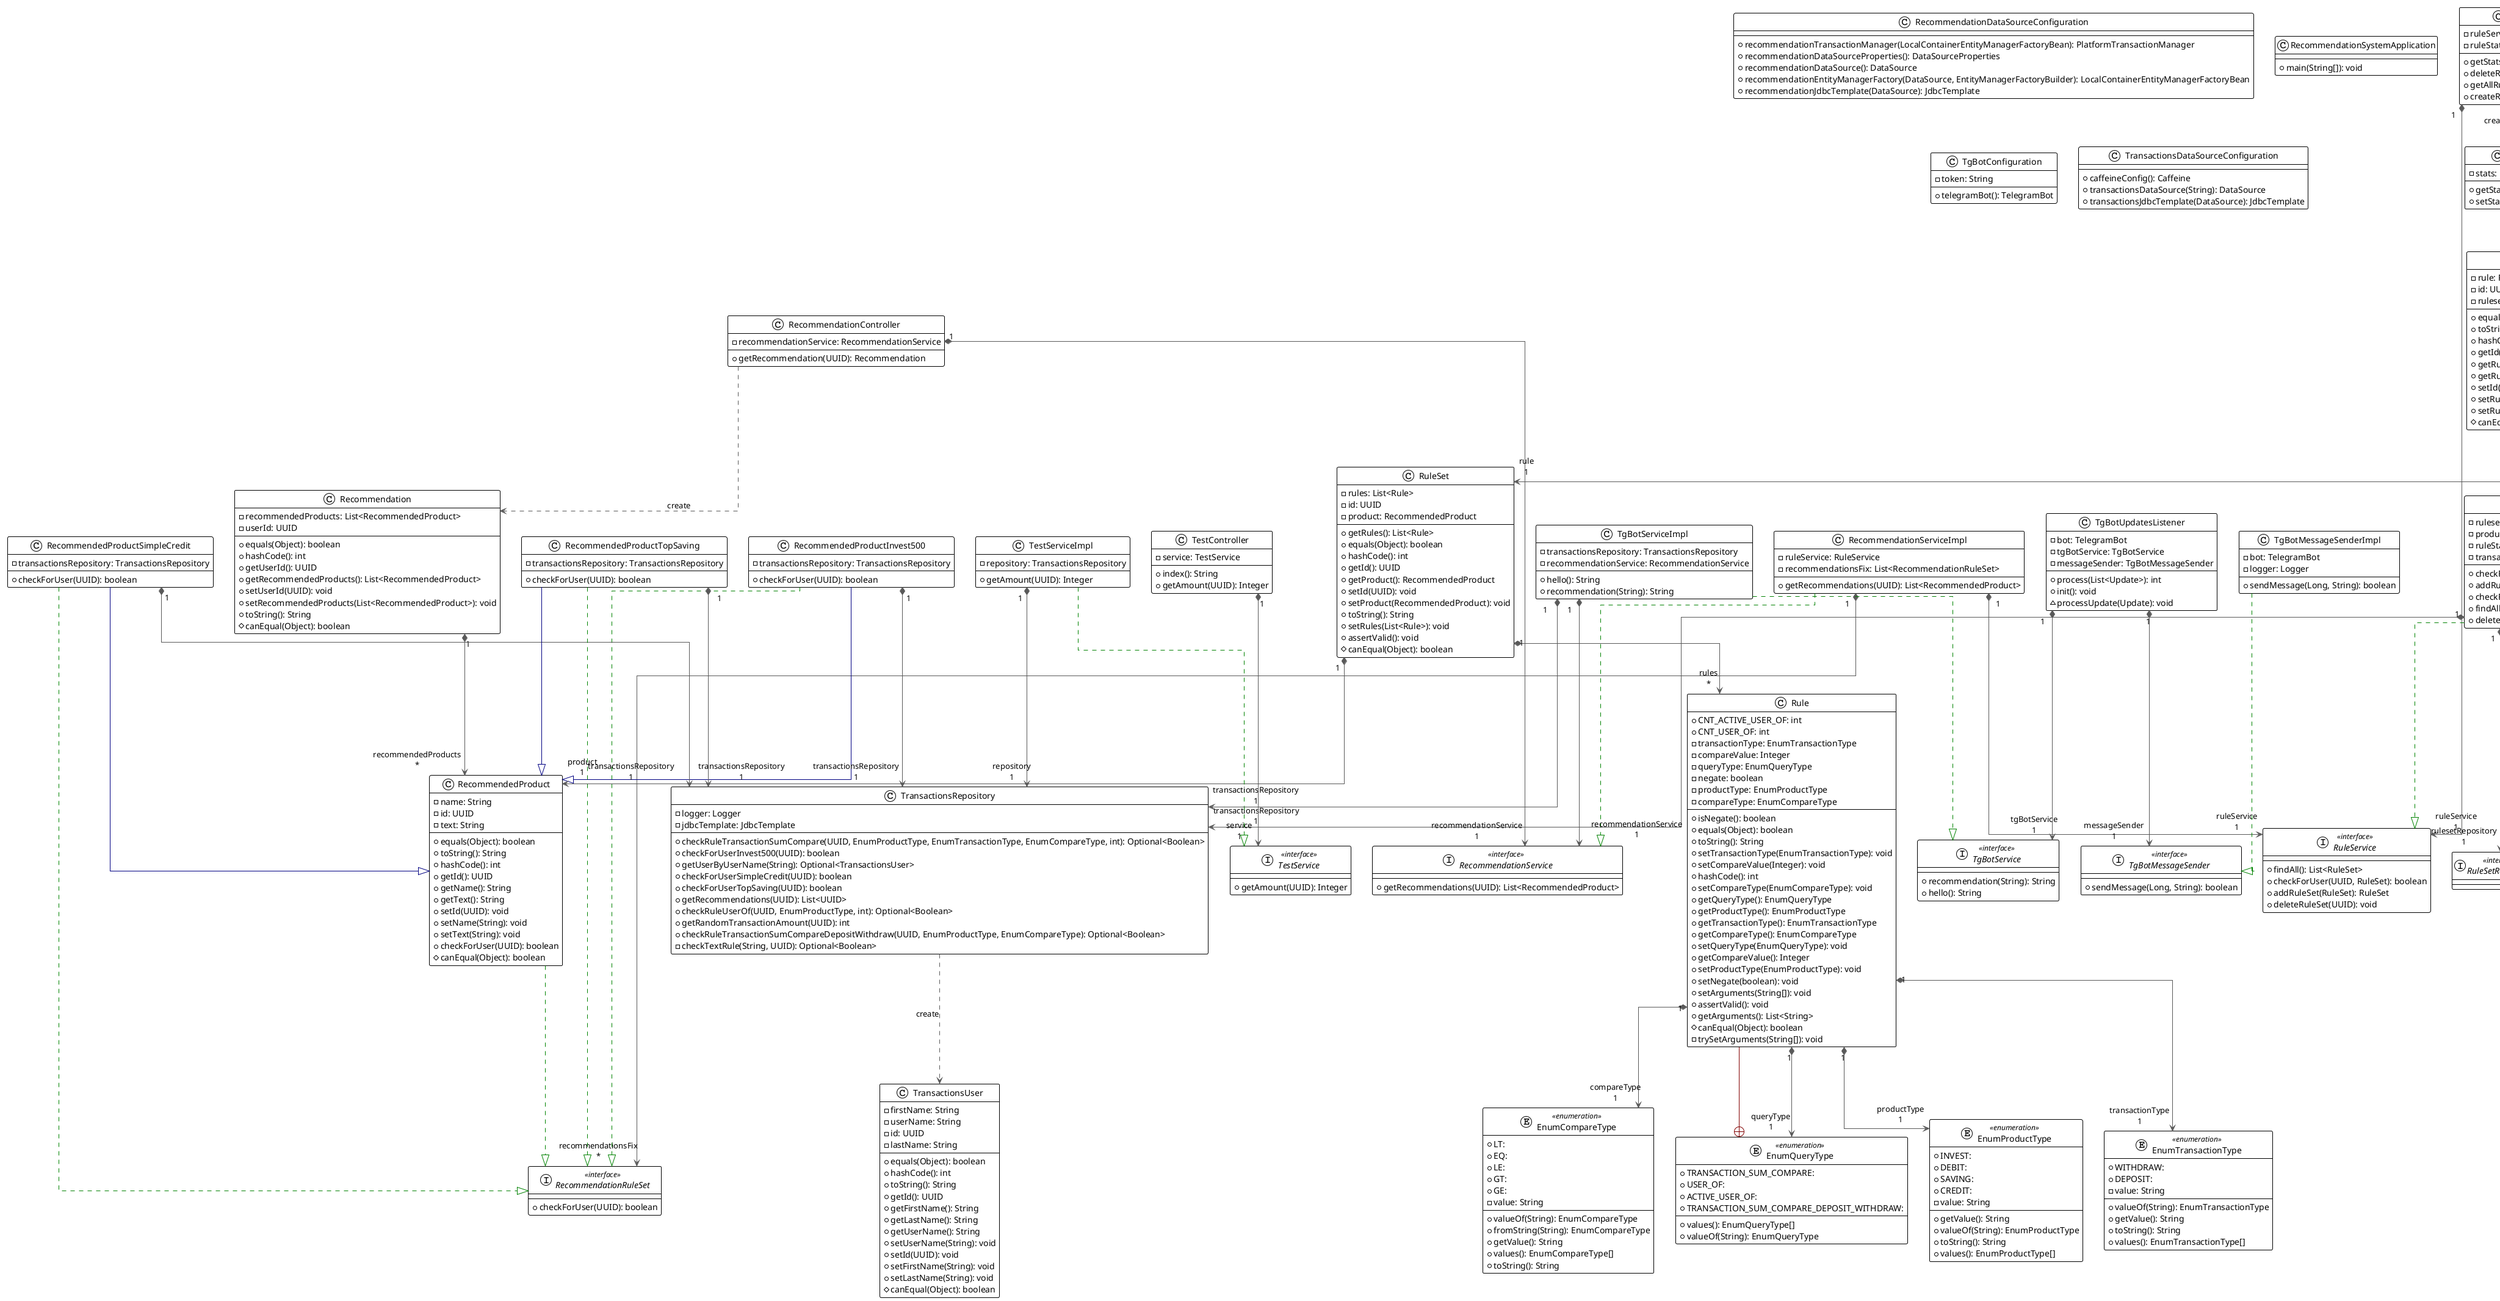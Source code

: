 @startuml

!theme plain
top to bottom direction
skinparam linetype ortho

enum EnumCompareType << enumeration >> {
  + LT: 
  + EQ: 
  + LE: 
  + GT: 
  + GE: 
  - value: String
  + valueOf(String): EnumCompareType
  + fromString(String): EnumCompareType
  + getValue(): String
  + values(): EnumCompareType[]
  + toString(): String
}
enum EnumProductType << enumeration >> {
  + INVEST: 
  + DEBIT: 
  + SAVING: 
  + CREDIT: 
  - value: String
  + getValue(): String
  + valueOf(String): EnumProductType
  + toString(): String
  + values(): EnumProductType[]
}
enum EnumQueryType << enumeration >> {
  + TRANSACTION_SUM_COMPARE: 
  + USER_OF: 
  + ACTIVE_USER_OF: 
  + TRANSACTION_SUM_COMPARE_DEPOSIT_WITHDRAW: 
  + values(): EnumQueryType[]
  + valueOf(String): EnumQueryType
}
enum EnumTransactionType << enumeration >> {
  + WITHDRAW: 
  + DEPOSIT: 
  - value: String
  + valueOf(String): EnumTransactionType
  + getValue(): String
  + toString(): String
  + values(): EnumTransactionType[]
}
class Info {
  - name: String
  - version: String
  + getName(): String
  + getVersion(): String
}
class ManagementController {
  - buildProperties: BuildProperties
  - managementService: ManagementService
  + clearCache(): void
  + getInfo(): Info
}
interface ManagementService << interface >> {
  + clearCaches(): void
}
class ManagementServiceImpl {
  - cacheManager: CacheManager
  + clearCaches(): void
}
class Recommendation {
  - recommendedProducts: List<RecommendedProduct>
  - userId: UUID
  + equals(Object): boolean
  + hashCode(): int
  + getUserId(): UUID
  + getRecommendedProducts(): List<RecommendedProduct>
  + setUserId(UUID): void
  + setRecommendedProducts(List<RecommendedProduct>): void
  + toString(): String
  # canEqual(Object): boolean
}
class RecommendationController {
  - recommendationService: RecommendationService
  + getRecommendation(UUID): Recommendation
}
class RecommendationDataSourceConfiguration {
  + recommendationTransactionManager(LocalContainerEntityManagerFactoryBean): PlatformTransactionManager
  + recommendationDataSourceProperties(): DataSourceProperties
  + recommendationDataSource(): DataSource
  + recommendationEntityManagerFactory(DataSource, EntityManagerFactoryBuilder): LocalContainerEntityManagerFactoryBean
  + recommendationJdbcTemplate(DataSource): JdbcTemplate
}
interface RecommendationRuleSet << interface >> {
  + checkForUser(UUID): boolean
}
interface RecommendationService << interface >> {
  + getRecommendations(UUID): List<RecommendedProduct>
}
class RecommendationServiceImpl {
  - ruleService: RuleService
  - recommendationsFix: List<RecommendationRuleSet>
  + getRecommendations(UUID): List<RecommendedProduct>
}
class RecommendationSystemApplication {
  + main(String[]): void
}
class RecommendedProduct {
  - name: String
  - id: UUID
  - text: String
  + equals(Object): boolean
  + toString(): String
  + hashCode(): int
  + getId(): UUID
  + getName(): String
  + getText(): String
  + setId(UUID): void
  + setName(String): void
  + setText(String): void
  + checkForUser(UUID): boolean
  # canEqual(Object): boolean
}
class RecommendedProductInvest500 {
  - transactionsRepository: TransactionsRepository
  + checkForUser(UUID): boolean
}
interface RecommendedProductRepository << interface >>
class RecommendedProductSimpleCredit {
  - transactionsRepository: TransactionsRepository
  + checkForUser(UUID): boolean
}
class RecommendedProductTopSaving {
  - transactionsRepository: TransactionsRepository
  + checkForUser(UUID): boolean
}
class Rule {
  + CNT_ACTIVE_USER_OF: int
  + CNT_USER_OF: int
  - transactionType: EnumTransactionType
  - compareValue: Integer
  - queryType: EnumQueryType
  - negate: boolean
  - productType: EnumProductType
  - compareType: EnumCompareType
  + isNegate(): boolean
  + equals(Object): boolean
  + toString(): String
  + setTransactionType(EnumTransactionType): void
  + setCompareValue(Integer): void
  + hashCode(): int
  + setCompareType(EnumCompareType): void
  + getQueryType(): EnumQueryType
  + getProductType(): EnumProductType
  + getTransactionType(): EnumTransactionType
  + getCompareType(): EnumCompareType
  + setQueryType(EnumQueryType): void
  + getCompareValue(): Integer
  + setProductType(EnumProductType): void
  + setNegate(boolean): void
  + setArguments(String[]): void
  + assertValid(): void
  + getArguments(): List<String>
  # canEqual(Object): boolean
  - trySetArguments(String[]): void
}
class RuleController {
  - ruleService: RuleService
  - ruleStatService: RuleStatService
  + getStats(): RuleStatReturn
  + deleteRuleSet(UUID): void
  + getAllRuleSets(): List<RuleSet>
  + createRule(RuleSet): RuleSet
}
interface RuleService << interface >> {
  + findAll(): List<RuleSet>
  + checkForUser(UUID, RuleSet): boolean
  + addRuleSet(RuleSet): RuleSet
  + deleteRuleSet(UUID): void
}
class RuleServiceImpl {
  - rulesetRepository: RuleSetRepository
  - productRepository: RecommendedProductRepository
  - ruleStatService: RuleStatService
  - transactionsRepository: TransactionsRepository
  + checkForUser(UUID, RuleSet): boolean
  + addRuleSet(RuleSet): RuleSet
  + checkForUser(UUID, Rule): boolean
  + findAll(): List<RuleSet>
  + deleteRuleSet(UUID): void
}
class RuleSet {
  - rules: List<Rule>
  - id: UUID
  - product: RecommendedProduct
  + getRules(): List<Rule>
  + equals(Object): boolean
  + hashCode(): int
  + getId(): UUID
  + getProduct(): RecommendedProduct
  + setId(UUID): void
  + setProduct(RecommendedProduct): void
  + toString(): String
  + setRules(List<Rule>): void
  + assertValid(): void
  # canEqual(Object): boolean
}
interface RuleSetRepository << interface >>
class RuleStat {
  - rule: RuleSet
  - id: UUID
  - rulesetCount: int
  + equals(Object): boolean
  + toString(): String
  + hashCode(): int
  + getId(): UUID
  + getRule(): RuleSet
  + getRulesetCount(): int
  + setId(UUID): void
  + setRule(RuleSet): void
  + setRulesetCount(int): void
  # canEqual(Object): boolean
}
interface RuleStatRepository << interface >> {
  + incrementCount(UUID): void
  + findAll(): List<RuleStat>
}
class RuleStatReturn {
  - stats: List<RuleStat>
  + getStats(): List<RuleStat>
  + setStats(List<RuleStat>): void
}
interface RuleStatService << interface >> {
  + findAll(): List<RuleStat>
  + incrementCount(UUID): void
}
class RuleStatServiceImpl {
  - ruleStatRepository: RuleStatRepository
  + findAll(): List<RuleStat>
  + incrementCount(UUID): void
}
class StringToEnumCompareTypeConverter {
  + convert(String): EnumCompareType?
}
class TestController {
  - service: TestService
  + index(): String
  + getAmount(UUID): Integer
}
interface TestService << interface >> {
  + getAmount(UUID): Integer
}
class TestServiceImpl {
  - repository: TransactionsRepository
  + getAmount(UUID): Integer
}
class TgBotConfiguration {
  - token: String
  + telegramBot(): TelegramBot
}
interface TgBotMessageSender << interface >> {
  + sendMessage(Long, String): boolean
}
class TgBotMessageSenderImpl {
  - bot: TelegramBot
  - logger: Logger
  + sendMessage(Long, String): boolean
}
interface TgBotService << interface >> {
  + recommendation(String): String
  + hello(): String
}
class TgBotServiceImpl {
  - transactionsRepository: TransactionsRepository
  - recommendationService: RecommendationService
  + hello(): String
  + recommendation(String): String
}
class TgBotUpdatesListener {
  - bot: TelegramBot
  - tgBotService: TgBotService
  - messageSender: TgBotMessageSender
  + process(List<Update>): int
  + init(): void
  ~ processUpdate(Update): void
}
class TransactionsDataSourceConfiguration {
  + caffeineConfig(): Caffeine
  + transactionsDataSource(String): DataSource
  + transactionsJdbcTemplate(DataSource): JdbcTemplate
}
class TransactionsRepository {
  - logger: Logger
  - jdbcTemplate: JdbcTemplate
  + checkRuleTransactionSumCompare(UUID, EnumProductType, EnumTransactionType, EnumCompareType, int): Optional<Boolean>
  + checkForUserInvest500(UUID): boolean
  + getUserByUserName(String): Optional<TransactionsUser>
  + checkForUserSimpleCredit(UUID): boolean
  + checkForUserTopSaving(UUID): boolean
  + getRecommendations(UUID): List<UUID>
  + checkRuleUserOf(UUID, EnumProductType, int): Optional<Boolean>
  + getRandomTransactionAmount(UUID): int
  + checkRuleTransactionSumCompareDepositWithdraw(UUID, EnumProductType, EnumCompareType): Optional<Boolean>
  - checkTextRule(String, UUID): Optional<Boolean>
}
class TransactionsUser {
  - firstName: String
  - userName: String
  - id: UUID
  - lastName: String
  + equals(Object): boolean
  + hashCode(): int
  + toString(): String
  + getId(): UUID
  + getFirstName(): String
  + getLastName(): String
  + getUserName(): String
  + setUserName(String): void
  + setId(UUID): void
  + setFirstName(String): void
  + setLastName(String): void
  # canEqual(Object): boolean
}
class WebConfig {
  + addFormatters(FormatterRegistry): void
}

EnumQueryType                          +-[#820000,plain]-  Rule                                  
Info                                   +-[#820000,plain]-  ManagementController                  
ManagementController                   -[#595959,dashed]->  Info                                  : "«create»"
ManagementController                  "1" *-[#595959,plain]-> "managementService\n1" ManagementService                     
ManagementServiceImpl                  -[#008200,dashed]-^  ManagementService                     
Recommendation                        "1" *-[#595959,plain]-> "recommendedProducts\n*" RecommendedProduct                    
RecommendationController               -[#595959,dashed]->  Recommendation                        : "«create»"
RecommendationController              "1" *-[#595959,plain]-> "recommendationService\n1" RecommendationService                 
RecommendationServiceImpl             "1" *-[#595959,plain]-> "recommendationsFix\n*" RecommendationRuleSet                 
RecommendationServiceImpl              -[#008200,dashed]-^  RecommendationService                 
RecommendationServiceImpl             "1" *-[#595959,plain]-> "ruleService\n1" RuleService                           
RecommendedProduct                     -[#008200,dashed]-^  RecommendationRuleSet                 
RecommendedProductInvest500            -[#008200,dashed]-^  RecommendationRuleSet                 
RecommendedProductInvest500            -[#000082,plain]-^  RecommendedProduct                    
RecommendedProductInvest500           "1" *-[#595959,plain]-> "transactionsRepository\n1" TransactionsRepository                
RecommendedProductSimpleCredit         -[#008200,dashed]-^  RecommendationRuleSet                 
RecommendedProductSimpleCredit         -[#000082,plain]-^  RecommendedProduct                    
RecommendedProductSimpleCredit        "1" *-[#595959,plain]-> "transactionsRepository\n1" TransactionsRepository                
RecommendedProductTopSaving            -[#008200,dashed]-^  RecommendationRuleSet                 
RecommendedProductTopSaving            -[#000082,plain]-^  RecommendedProduct                    
RecommendedProductTopSaving           "1" *-[#595959,plain]-> "transactionsRepository\n1" TransactionsRepository                
Rule                                  "1" *-[#595959,plain]-> "compareType\n1" EnumCompareType                       
Rule                                  "1" *-[#595959,plain]-> "productType\n1" EnumProductType                       
Rule                                  "1" *-[#595959,plain]-> "queryType\n1" EnumQueryType                         
Rule                                  "1" *-[#595959,plain]-> "transactionType\n1" EnumTransactionType                   
RuleController                        "1" *-[#595959,plain]-> "ruleService\n1" RuleService                           
RuleController                         -[#595959,dashed]->  RuleStatReturn                        : "«create»"
RuleController                        "1" *-[#595959,plain]-> "ruleStatService\n1" RuleStatService                       
RuleServiceImpl                       "1" *-[#595959,plain]-> "productRepository\n1" RecommendedProductRepository          
RuleServiceImpl                        -[#008200,dashed]-^  RuleService                           
RuleServiceImpl                       "1" *-[#595959,plain]-> "rulesetRepository\n1" RuleSetRepository                     
RuleServiceImpl                       "1" *-[#595959,plain]-> "ruleStatService\n1" RuleStatService                       
RuleServiceImpl                       "1" *-[#595959,plain]-> "transactionsRepository\n1" TransactionsRepository                
RuleSet                               "1" *-[#595959,plain]-> "product\n1" RecommendedProduct                    
RuleSet                               "1" *-[#595959,plain]-> "rules\n*" Rule                                  
RuleStat                              "1" *-[#595959,plain]-> "rule\n1" RuleSet                               
RuleStatReturn                         +-[#820000,plain]-  RuleController                        
RuleStatReturn                        "1" *-[#595959,plain]-> "stats\n*" RuleStat                              
RuleStatServiceImpl                   "1" *-[#595959,plain]-> "ruleStatRepository\n1" RuleStatRepository                    
RuleStatServiceImpl                    -[#008200,dashed]-^  RuleStatService                       
TestController                        "1" *-[#595959,plain]-> "service\n1" TestService                           
TestServiceImpl                        -[#008200,dashed]-^  TestService                           
TestServiceImpl                       "1" *-[#595959,plain]-> "repository\n1" TransactionsRepository                
TgBotMessageSenderImpl                 -[#008200,dashed]-^  TgBotMessageSender                    
TgBotServiceImpl                      "1" *-[#595959,plain]-> "recommendationService\n1" RecommendationService                 
TgBotServiceImpl                       -[#008200,dashed]-^  TgBotService                          
TgBotServiceImpl                      "1" *-[#595959,plain]-> "transactionsRepository\n1" TransactionsRepository                
TgBotUpdatesListener                  "1" *-[#595959,plain]-> "messageSender\n1" TgBotMessageSender                    
TgBotUpdatesListener                  "1" *-[#595959,plain]-> "tgBotService\n1" TgBotService                          
TransactionsRepository                 -[#595959,dashed]->  TransactionsUser                      : "«create»"
WebConfig                              -[#595959,dashed]->  StringToEnumCompareTypeConverter      : "«create»"
@enduml
